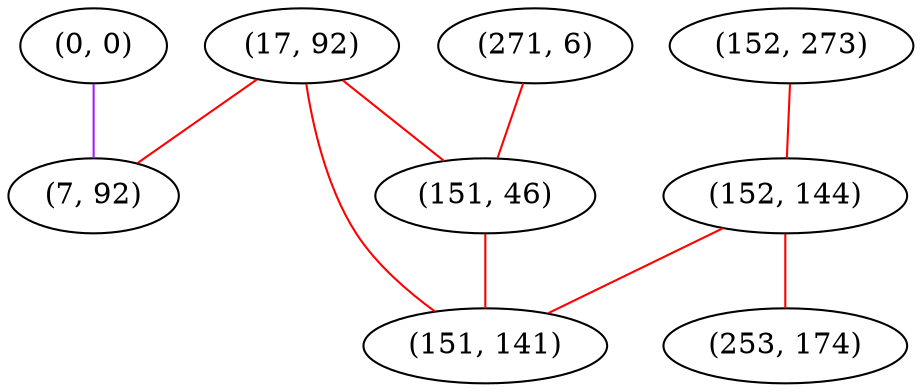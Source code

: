 graph "" {
"(0, 0)";
"(17, 92)";
"(152, 273)";
"(152, 144)";
"(271, 6)";
"(253, 174)";
"(151, 46)";
"(7, 92)";
"(151, 141)";
"(0, 0)" -- "(7, 92)"  [color=purple, key=0, weight=4];
"(17, 92)" -- "(7, 92)"  [color=red, key=0, weight=1];
"(17, 92)" -- "(151, 46)"  [color=red, key=0, weight=1];
"(17, 92)" -- "(151, 141)"  [color=red, key=0, weight=1];
"(152, 273)" -- "(152, 144)"  [color=red, key=0, weight=1];
"(152, 144)" -- "(253, 174)"  [color=red, key=0, weight=1];
"(152, 144)" -- "(151, 141)"  [color=red, key=0, weight=1];
"(271, 6)" -- "(151, 46)"  [color=red, key=0, weight=1];
"(151, 46)" -- "(151, 141)"  [color=red, key=0, weight=1];
}
